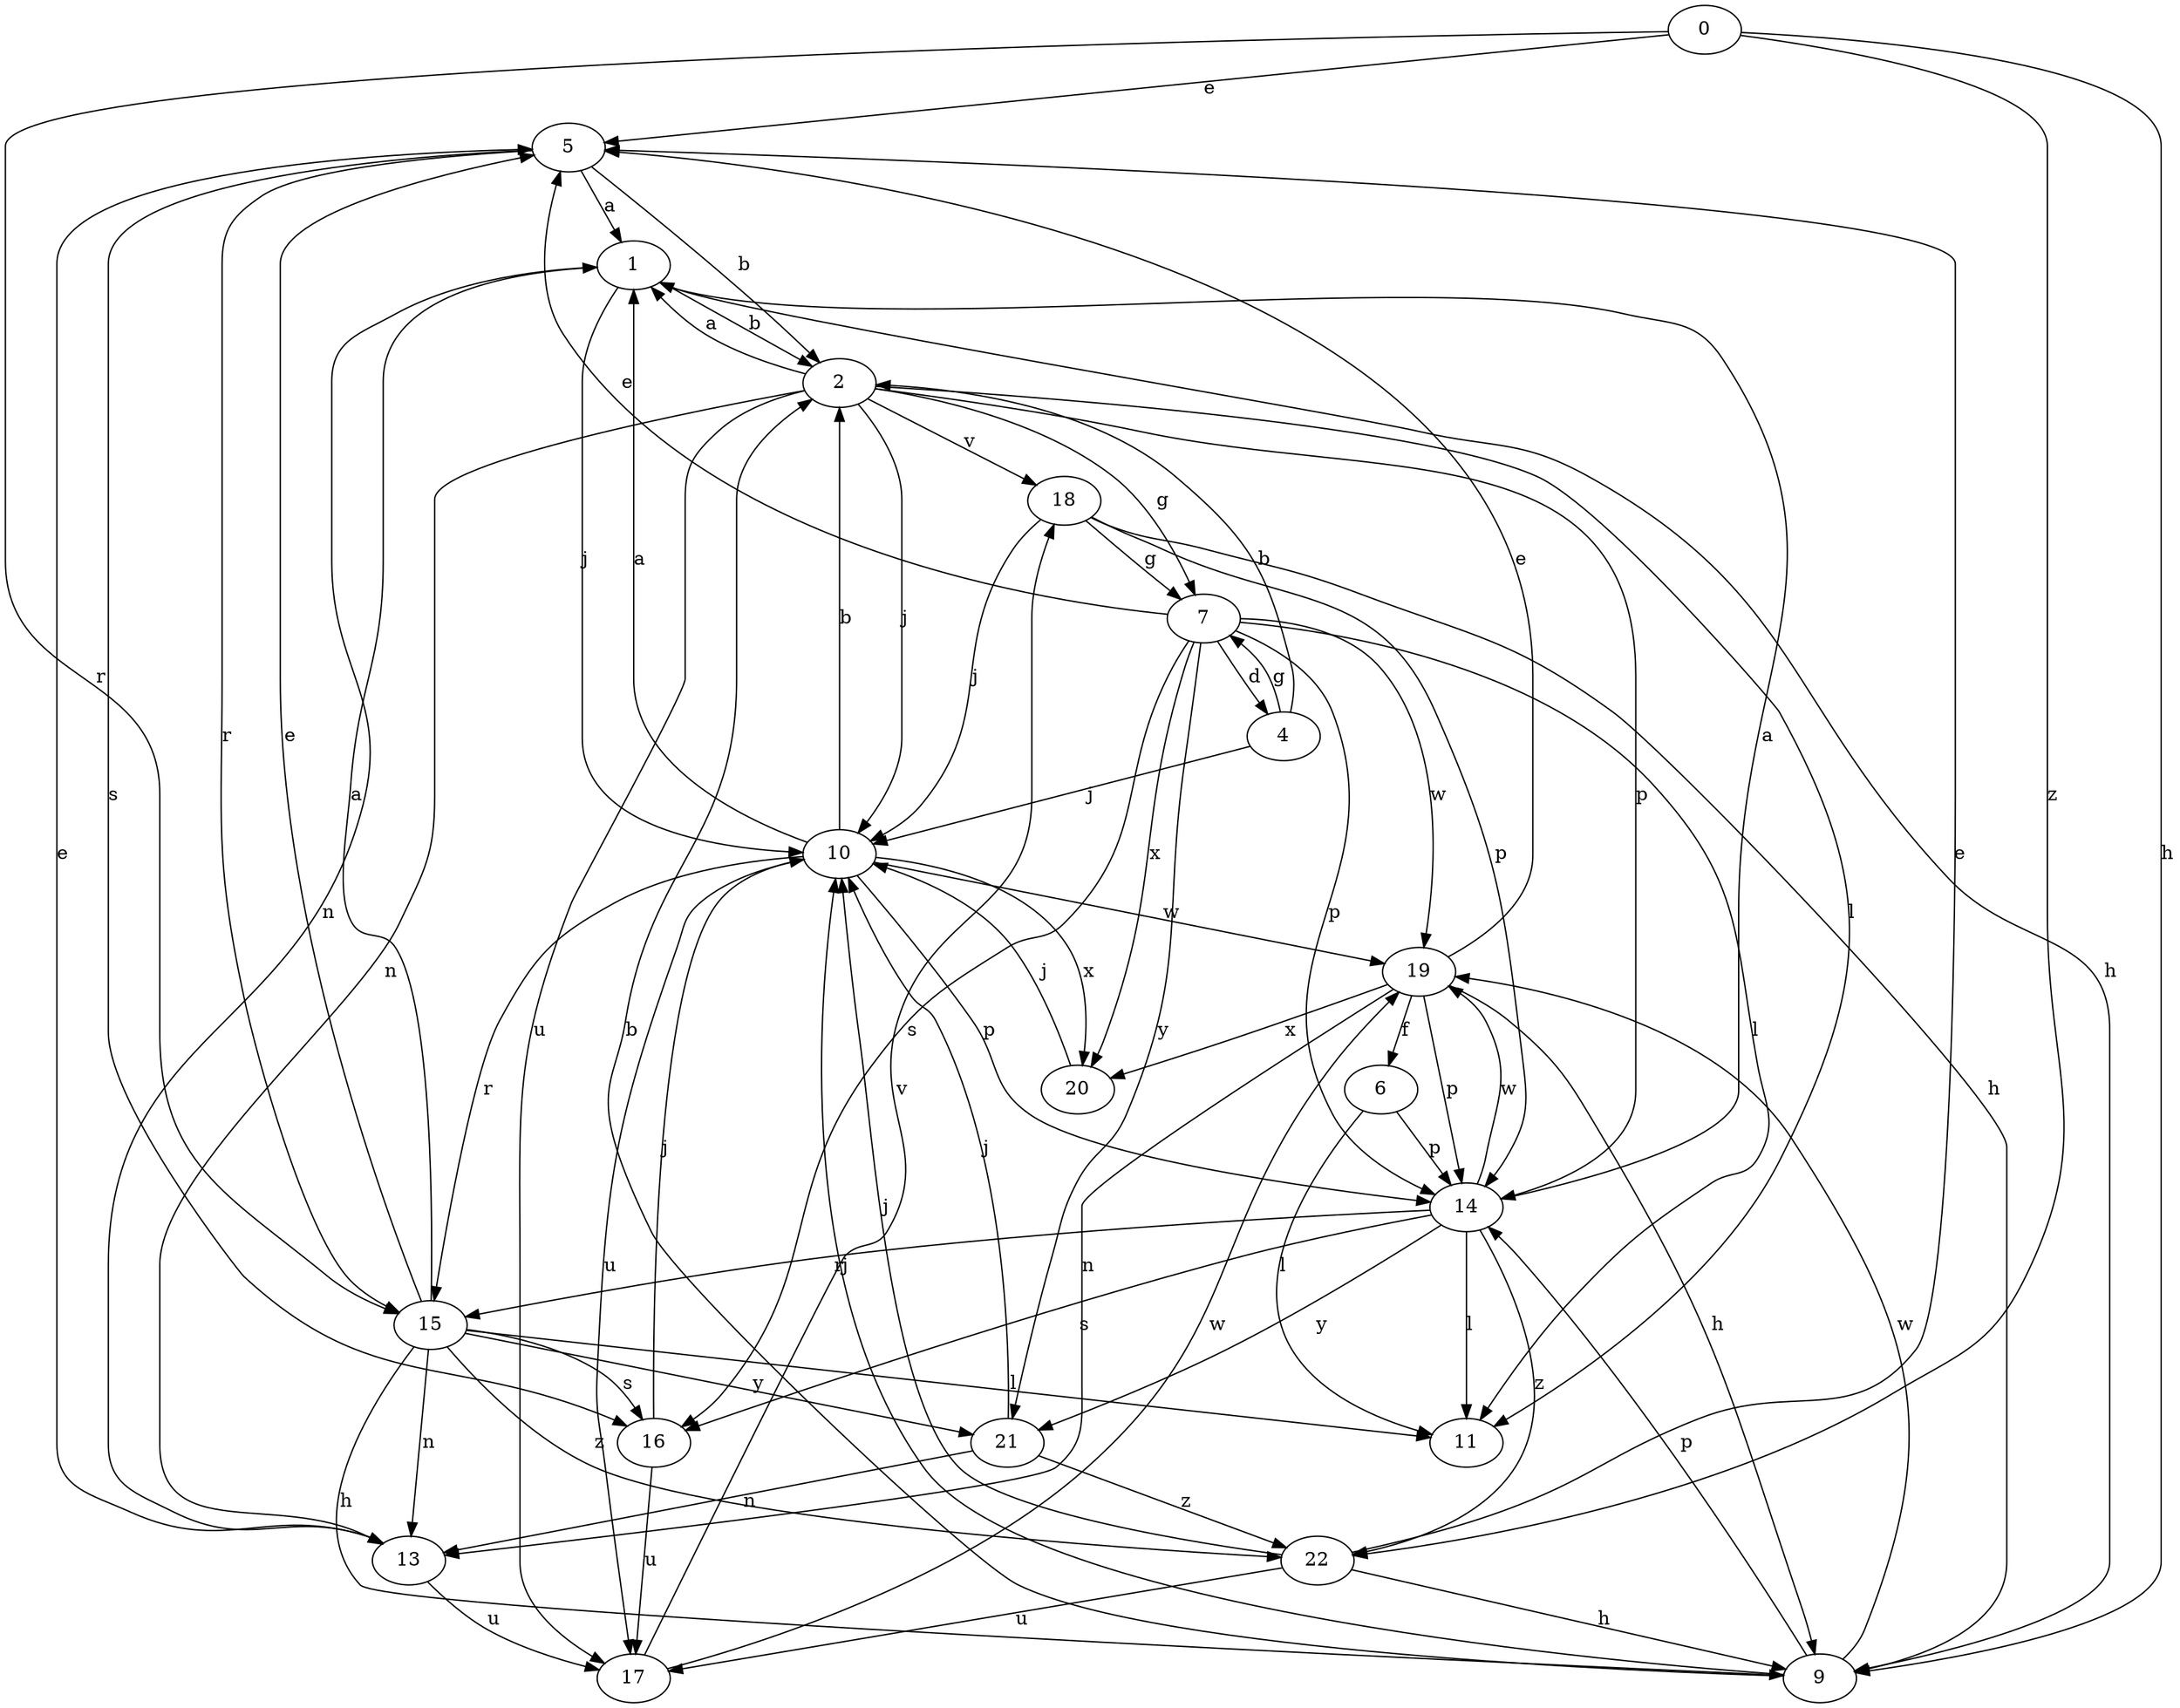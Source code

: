 strict digraph  {
0;
1;
2;
4;
5;
6;
7;
9;
10;
11;
13;
14;
15;
16;
17;
18;
19;
20;
21;
22;
0 -> 5  [label=e];
0 -> 9  [label=h];
0 -> 15  [label=r];
0 -> 22  [label=z];
1 -> 2  [label=b];
1 -> 9  [label=h];
1 -> 10  [label=j];
1 -> 13  [label=n];
2 -> 1  [label=a];
2 -> 7  [label=g];
2 -> 10  [label=j];
2 -> 11  [label=l];
2 -> 13  [label=n];
2 -> 14  [label=p];
2 -> 17  [label=u];
2 -> 18  [label=v];
4 -> 2  [label=b];
4 -> 7  [label=g];
4 -> 10  [label=j];
5 -> 1  [label=a];
5 -> 2  [label=b];
5 -> 15  [label=r];
5 -> 16  [label=s];
6 -> 11  [label=l];
6 -> 14  [label=p];
7 -> 4  [label=d];
7 -> 5  [label=e];
7 -> 11  [label=l];
7 -> 14  [label=p];
7 -> 16  [label=s];
7 -> 19  [label=w];
7 -> 20  [label=x];
7 -> 21  [label=y];
9 -> 2  [label=b];
9 -> 10  [label=j];
9 -> 14  [label=p];
9 -> 19  [label=w];
10 -> 1  [label=a];
10 -> 2  [label=b];
10 -> 14  [label=p];
10 -> 15  [label=r];
10 -> 17  [label=u];
10 -> 19  [label=w];
10 -> 20  [label=x];
13 -> 5  [label=e];
13 -> 17  [label=u];
14 -> 1  [label=a];
14 -> 11  [label=l];
14 -> 15  [label=r];
14 -> 16  [label=s];
14 -> 19  [label=w];
14 -> 21  [label=y];
14 -> 22  [label=z];
15 -> 1  [label=a];
15 -> 5  [label=e];
15 -> 9  [label=h];
15 -> 11  [label=l];
15 -> 13  [label=n];
15 -> 16  [label=s];
15 -> 21  [label=y];
15 -> 22  [label=z];
16 -> 10  [label=j];
16 -> 17  [label=u];
17 -> 18  [label=v];
17 -> 19  [label=w];
18 -> 7  [label=g];
18 -> 9  [label=h];
18 -> 10  [label=j];
18 -> 14  [label=p];
19 -> 5  [label=e];
19 -> 6  [label=f];
19 -> 9  [label=h];
19 -> 13  [label=n];
19 -> 14  [label=p];
19 -> 20  [label=x];
20 -> 10  [label=j];
21 -> 10  [label=j];
21 -> 13  [label=n];
21 -> 22  [label=z];
22 -> 5  [label=e];
22 -> 9  [label=h];
22 -> 10  [label=j];
22 -> 17  [label=u];
}
